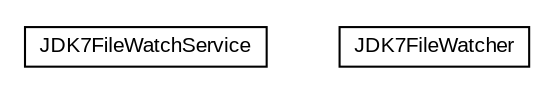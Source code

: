#!/usr/local/bin/dot
#
# Class diagram 
# Generated by UMLGraph version R5_6-24-gf6e263 (http://www.umlgraph.org/)
#

digraph G {
	edge [fontname="arial",fontsize=10,labelfontname="arial",labelfontsize=10];
	node [fontname="arial",fontsize=10,shape=plaintext];
	nodesep=0.25;
	ranksep=0.5;
	// com.google.code.play2.watcher.jdk7.JDK7FileWatchService
	c0 [label=<<table title="com.google.code.play2.watcher.jdk7.JDK7FileWatchService" border="0" cellborder="1" cellspacing="0" cellpadding="2" port="p" href="./JDK7FileWatchService.html">
		<tr><td><table border="0" cellspacing="0" cellpadding="1">
<tr><td align="center" balign="center"> JDK7FileWatchService </td></tr>
		</table></td></tr>
		</table>>, URL="./JDK7FileWatchService.html", fontname="arial", fontcolor="black", fontsize=10.0];
	// com.google.code.play2.watcher.jdk7.JDK7FileWatcher
	c1 [label=<<table title="com.google.code.play2.watcher.jdk7.JDK7FileWatcher" border="0" cellborder="1" cellspacing="0" cellpadding="2" port="p" href="./JDK7FileWatcher.html">
		<tr><td><table border="0" cellspacing="0" cellpadding="1">
<tr><td align="center" balign="center"> JDK7FileWatcher </td></tr>
		</table></td></tr>
		</table>>, URL="./JDK7FileWatcher.html", fontname="arial", fontcolor="black", fontsize=10.0];
}

